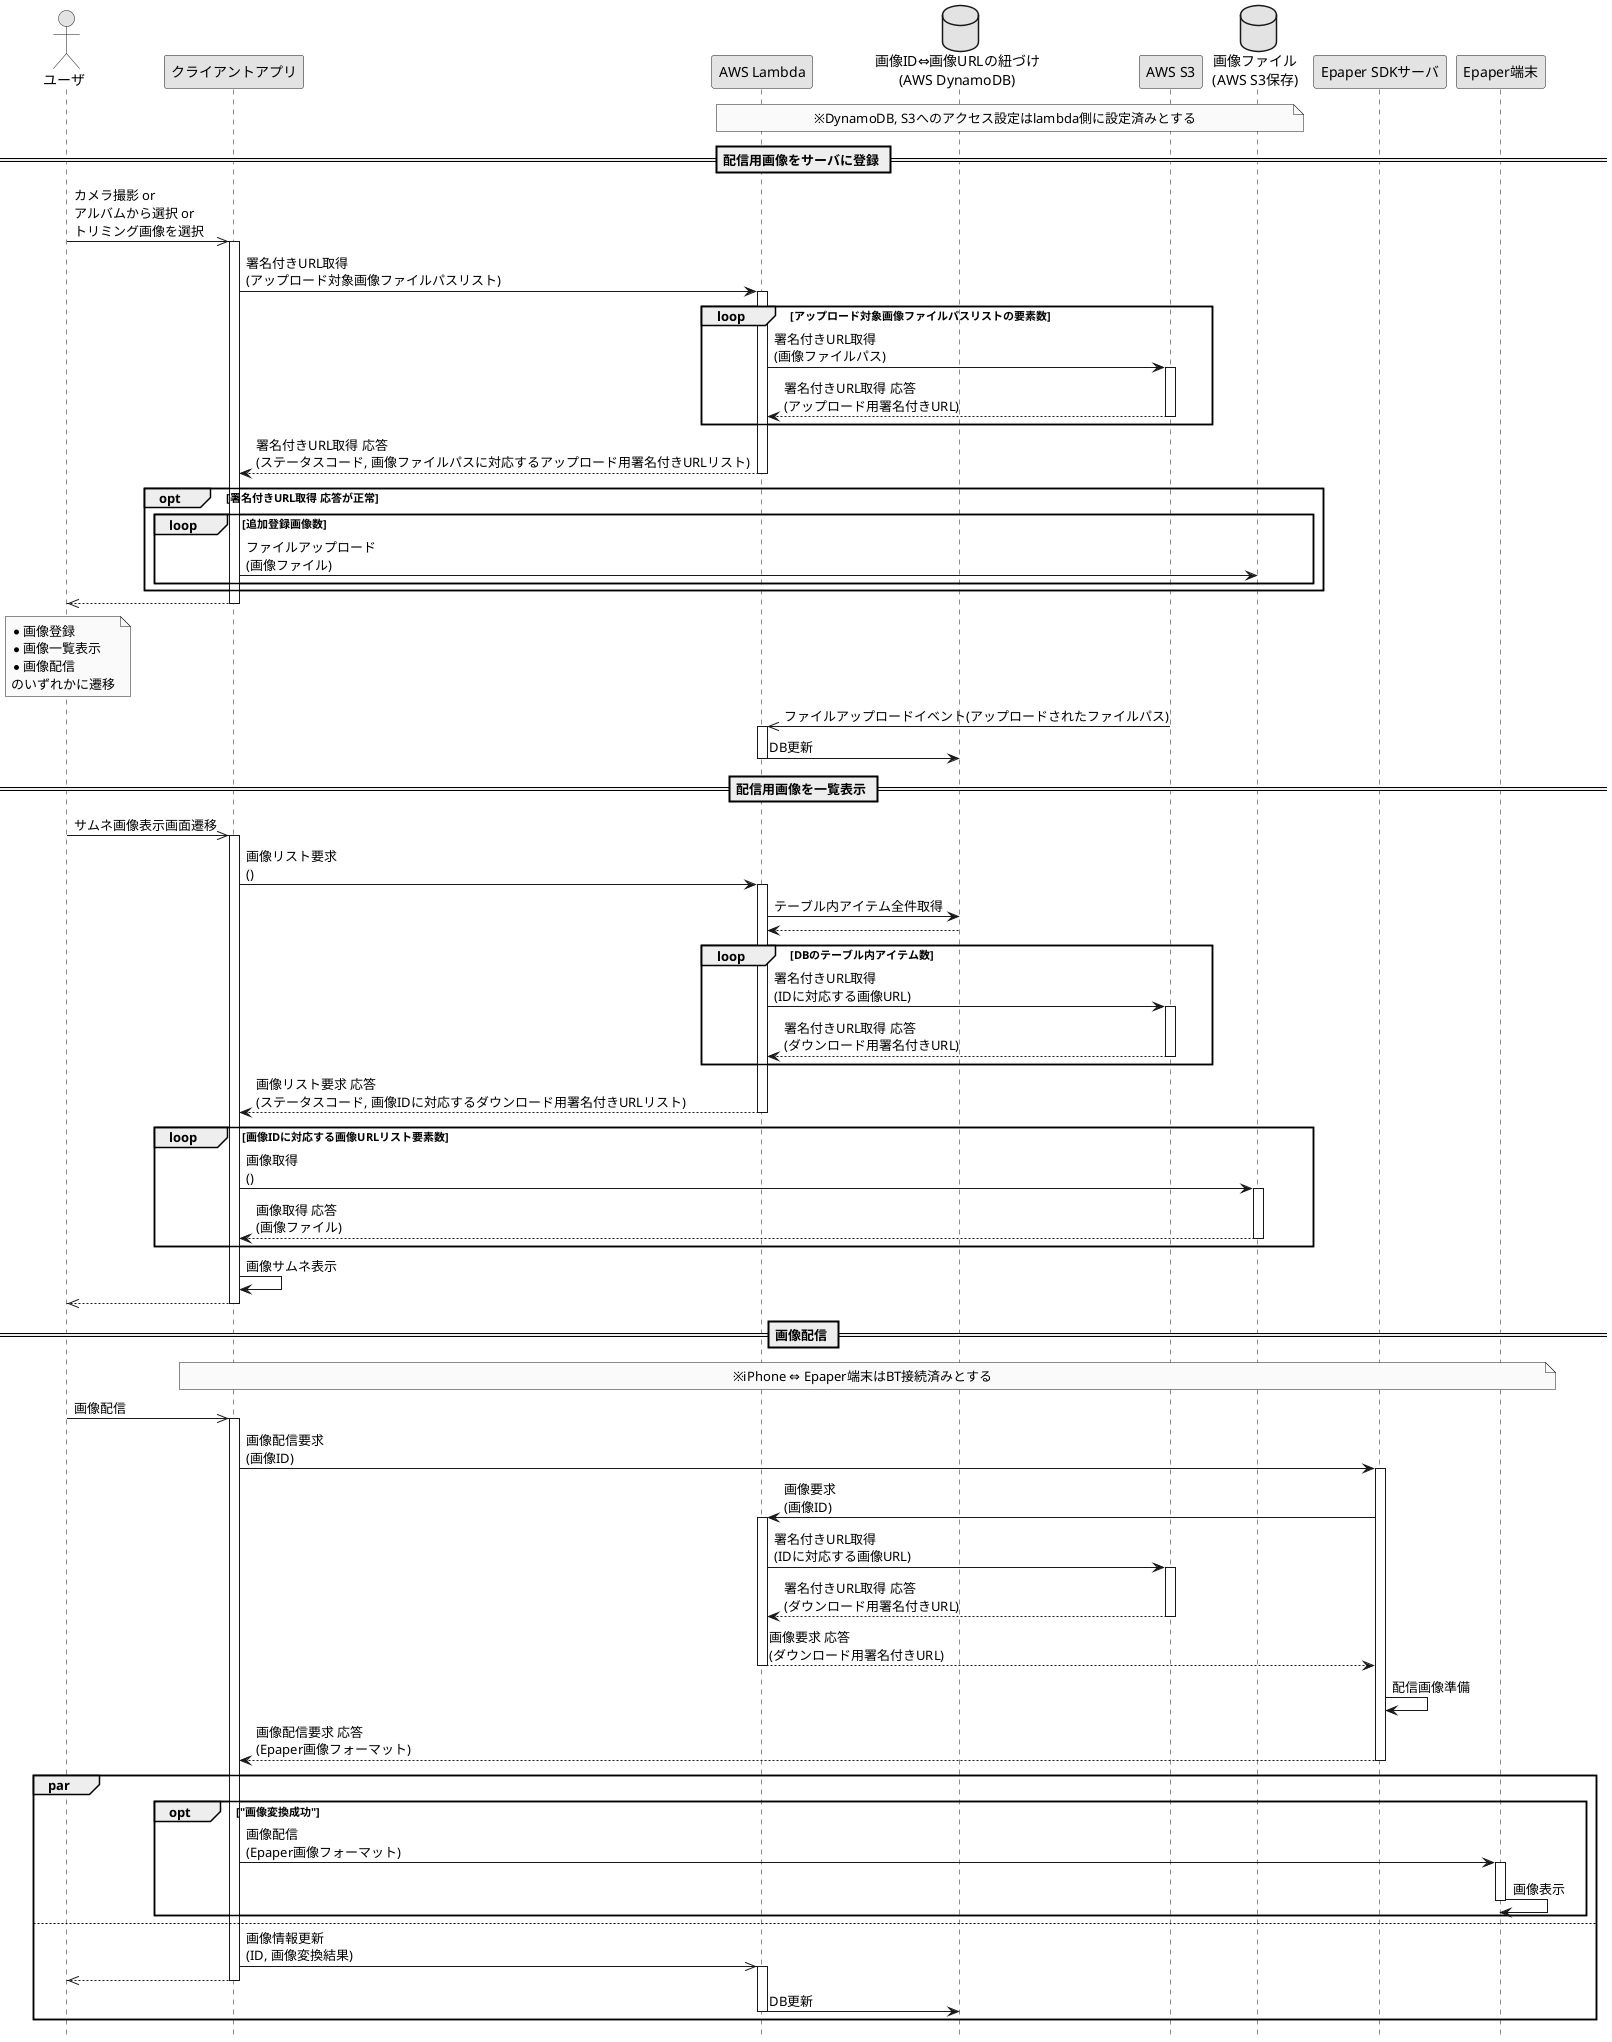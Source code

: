 @startuml ESLアプリサーバシーケンス図
skinparam Monochrome true
hide footbox

actor "ユーザ" as user
participant "クライアントアプリ" as cltapp
participant "AWS Lambda" as aws_lambda
database "画像ID⇔画像URLの紐づけ\n(AWS DynamoDB)" as hash_table
participant "AWS S3" as aws_s3
database "画像ファイル\n(AWS S3保存)" as imageDatas
participant "Epaper SDKサーバ" as sdksrv
participant "Epaper端末" as epaper

note over aws_lambda, imageDatas
    ※DynamoDB, S3へのアクセス設定はlambda側に設定済みとする
end note

== 配信用画像をサーバに登録 ==
user ->> cltapp ++ : カメラ撮影 or\nアルバムから選択 or\nトリミング画像を選択
cltapp -> aws_lambda ++ : 署名付きURL取得\n(アップロード対象画像ファイルパスリスト)

loop アップロード対象画像ファイルパスリストの要素数
    aws_lambda -> aws_s3 ++ : 署名付きURL取得\n(画像ファイルパス)
    aws_lambda <-- aws_s3 -- : 署名付きURL取得 応答\n(アップロード用署名付きURL)
end
cltapp <-- aws_lambda -- : 署名付きURL取得 応答\n(ステータスコード, 画像ファイルパスに対応するアップロード用署名付きURLリスト)

opt 署名付きURL取得 応答が正常
    loop 追加登録画像数
        cltapp -> imageDatas : ファイルアップロード\n(画像ファイル)
    end
end
user <<-- cltapp --
note over user
    * 画像登録
    * 画像一覧表示
    * 画像配信
    のいずれかに遷移
end note

aws_s3 ->> aws_lambda ++ : ファイルアップロードイベント(アップロードされたファイルパス)
aws_lambda -> hash_table : DB更新
deactivate aws_lambda


== 配信用画像を一覧表示 ==
user ->> cltapp ++ : サムネ画像表示画面遷移
cltapp -> aws_lambda ++ : 画像リスト要求\n()
aws_lambda -> hash_table : テーブル内アイテム全件取得
aws_lambda <-- hash_table
loop DBのテーブル内アイテム数
    aws_lambda -> aws_s3 ++ : 署名付きURL取得\n(IDに対応する画像URL)
    aws_lambda <-- aws_s3 -- : 署名付きURL取得 応答\n(ダウンロード用署名付きURL)
end
cltapp <-- aws_lambda -- : 画像リスト要求 応答\n(ステータスコード, 画像IDに対応するダウンロード用署名付きURLリスト)
loop 画像IDに対応する画像URLリスト要素数
    cltapp -> imageDatas ++ : 画像取得\n()
    cltapp <-- imageDatas -- : 画像取得 応答\n(画像ファイル)
end
cltapp -> cltapp : 画像サムネ表示
user <<-- cltapp --


== 画像配信 ==
note over cltapp, epaper
    ※iPhone ⇔ Epaper端末はBT接続済みとする
end note
user ->> cltapp ++ : 画像配信
cltapp -> sdksrv ++ : 画像配信要求\n(画像ID)
sdksrv -> aws_lambda ++ : 画像要求\n(画像ID)
aws_lambda -> aws_s3 ++ : 署名付きURL取得\n(IDに対応する画像URL)
aws_lambda <-- aws_s3 -- : 署名付きURL取得 応答\n(ダウンロード用署名付きURL)
sdksrv <-- aws_lambda -- : 画像要求 応答\n(ダウンロード用署名付きURL)
sdksrv -> sdksrv : 配信画像準備
cltapp <-- sdksrv -- : 画像配信要求 応答\n(Epaper画像フォーマット)
par
    opt "画像変換成功"
        cltapp -> epaper ++ : 画像配信\n(Epaper画像フォーマット)
        epaper -> epaper -- : 画像表示
    end
else
    cltapp ->> aws_lambda ++ : 画像情報更新\n(ID, 画像変換結果)
    user <<-- cltapp --
    aws_lambda -> hash_table : DB更新
    deactivate aws_lambda
end

@enduml
